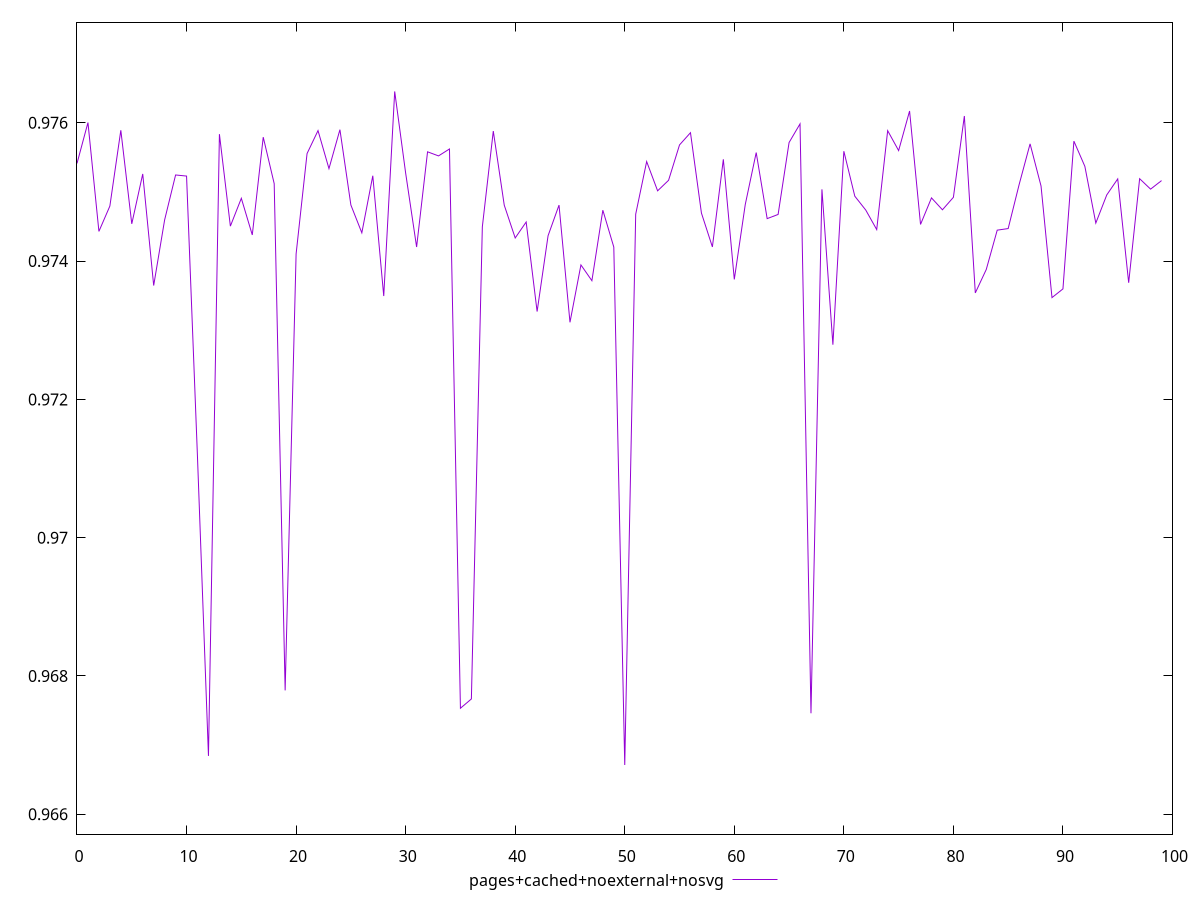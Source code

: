 $_pagesCachedNoexternalNosvg <<EOF
0.9754127603948495
0.9760033540712145
0.9744295879342568
0.974795693652304
0.9758921214503138
0.9745384768436688
0.9752605429065271
0.9736465432776682
0.9745968049113156
0.9752454995787603
0.9752297280260676
0.9711574029469463
0.9668439813047669
0.9758357754282232
0.9745054371713615
0.9749081217909588
0.974378273606141
0.9757925656958926
0.9751202369865308
0.9677911667638426
0.9741033312208984
0.9755551236338843
0.97588717874368
0.9753373407236707
0.9759007248796414
0.9748112914938515
0.9744089755757249
0.9752343081554637
0.9734945366692684
0.9764535418014721
0.9752724647399169
0.9742039819050088
0.975580337816599
0.9755213484548326
0.975621419085211
0.9675333384942675
0.9676678368519387
0.9744957345970369
0.9758802695018904
0.974808748867628
0.9743344375418995
0.9745650952874543
0.973270285717993
0.9743668410008619
0.9748098371828706
0.9731147009550367
0.9739445642000655
0.9737165866659322
0.9747363582475261
0.9742026638522883
0.9667126651959529
0.9746788591796063
0.9754394395594852
0.9750161490793621
0.975168594767879
0.9756802020727837
0.9758567821767505
0.9746948264980004
0.974204932509483
0.9754718092852277
0.9737351131354381
0.9748175344245449
0.9755693438488962
0.9746142590387443
0.9746750367357484
0.9757145527561175
0.97598454691462
0.9674602917034023
0.9750373572818511
0.9727908454139285
0.9755890721322518
0.9749387754892334
0.9747379765148546
0.9744558444844325
0.9758863973094918
0.9755982597179931
0.9761705570912355
0.9745303648931154
0.9749140535182812
0.9747419601773031
0.9749224458229304
0.9760981541802327
0.973539859824046
0.9738787099660482
0.9744474629773526
0.9744704822877441
0.9751064939242795
0.9756957924990144
0.9750857971918114
0.9734720494870519
0.973597850319752
0.9757348712688
0.9753700598030451
0.9745498349613674
0.9749572051067272
0.9751886273332645
0.9736867758312255
0.9751917107593441
0.9750408313968016
0.9751641663883479
EOF
set key outside below
set terminal pngcairo
set output "report_00006_2020-11-02T20-21-41.718Z/speed-index/pages+cached+noexternal+nosvg//score.png"
set yrange [0.9657126651959529:0.9774535418014721]
plot $_pagesCachedNoexternalNosvg title "pages+cached+noexternal+nosvg" with line ,